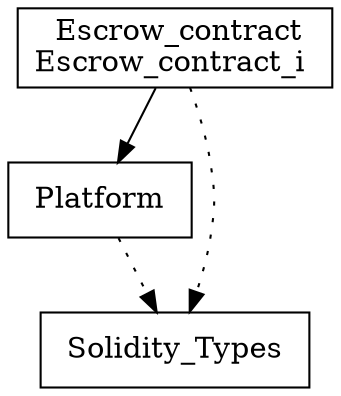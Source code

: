 digraph {
Escrow_contract_i [ label=" Escrow_contract\nEscrow_contract_i " shape= box ]
Platform [ label=" Platform " shape= box ]
Solidity_Types [ label=" Solidity_Types " shape= box ]

"Escrow_contract_i" -> "Solidity_Types" [style= dotted ]
"Escrow_contract_i" -> "Platform" []
"Platform" -> "Solidity_Types" [style= dotted ]
}

